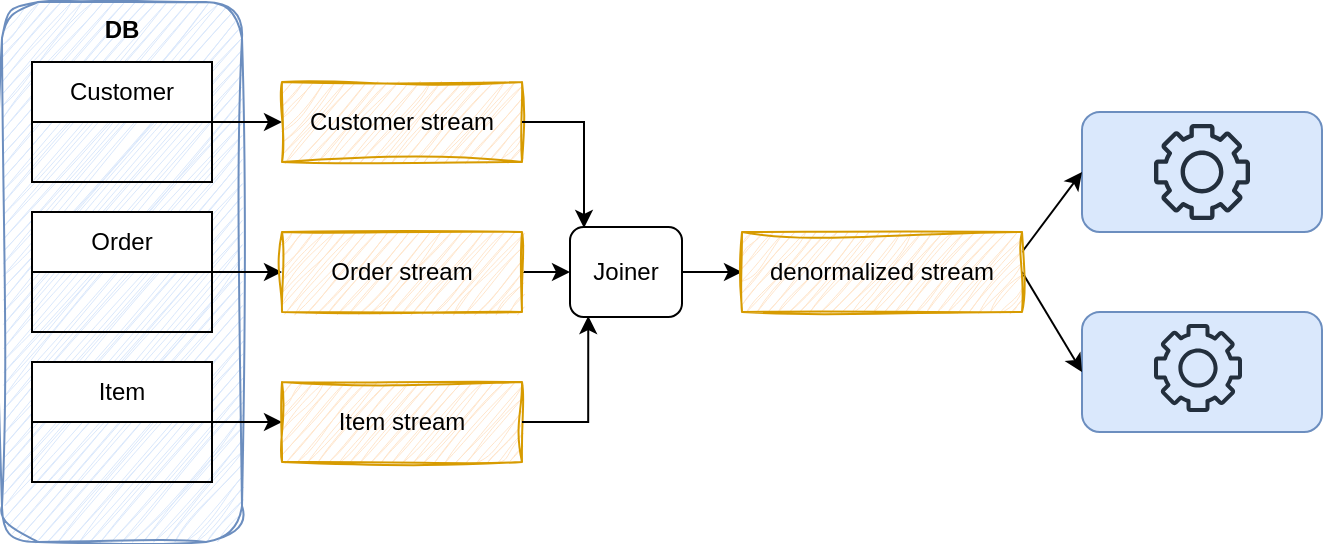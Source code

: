 <mxfile version="22.1.2" type="device">
  <diagram name="Side-1" id="it7j0e1uS_gIEpsHbDPY">
    <mxGraphModel dx="1034" dy="601" grid="1" gridSize="10" guides="1" tooltips="1" connect="1" arrows="1" fold="1" page="1" pageScale="1" pageWidth="827" pageHeight="1169" math="0" shadow="0">
      <root>
        <mxCell id="0" />
        <mxCell id="1" parent="0" />
        <mxCell id="0nTvyuUMKcApXJW5qEz0-1" value="DB" style="rounded=1;whiteSpace=wrap;html=1;verticalAlign=top;fontStyle=1;fillColor=#dae8fc;strokeColor=#6c8ebf;sketch=1;curveFitting=1;jiggle=2;" vertex="1" parent="1">
          <mxGeometry x="50" y="180" width="120" height="270" as="geometry" />
        </mxCell>
        <mxCell id="0nTvyuUMKcApXJW5qEz0-33" style="edgeStyle=orthogonalEdgeStyle;rounded=0;orthogonalLoop=1;jettySize=auto;html=1;exitX=1;exitY=0.5;exitDx=0;exitDy=0;entryX=0;entryY=0.5;entryDx=0;entryDy=0;" edge="1" parent="1" source="0nTvyuUMKcApXJW5qEz0-6" target="0nTvyuUMKcApXJW5qEz0-14">
          <mxGeometry relative="1" as="geometry" />
        </mxCell>
        <mxCell id="0nTvyuUMKcApXJW5qEz0-6" value="Order" style="swimlane;fontStyle=0;childLayout=stackLayout;horizontal=1;startSize=30;horizontalStack=0;resizeParent=1;resizeParentMax=0;resizeLast=0;collapsible=1;marginBottom=0;whiteSpace=wrap;html=1;" vertex="1" parent="1">
          <mxGeometry x="65" y="285" width="90" height="60" as="geometry" />
        </mxCell>
        <mxCell id="0nTvyuUMKcApXJW5qEz0-32" style="edgeStyle=orthogonalEdgeStyle;rounded=0;orthogonalLoop=1;jettySize=auto;html=1;exitX=1;exitY=0.5;exitDx=0;exitDy=0;entryX=0;entryY=0.5;entryDx=0;entryDy=0;" edge="1" parent="1" source="0nTvyuUMKcApXJW5qEz0-11" target="0nTvyuUMKcApXJW5qEz0-13">
          <mxGeometry relative="1" as="geometry" />
        </mxCell>
        <mxCell id="0nTvyuUMKcApXJW5qEz0-11" value="Customer" style="swimlane;fontStyle=0;childLayout=stackLayout;horizontal=1;startSize=30;horizontalStack=0;resizeParent=1;resizeParentMax=0;resizeLast=0;collapsible=1;marginBottom=0;whiteSpace=wrap;html=1;" vertex="1" parent="1">
          <mxGeometry x="65" y="210" width="90" height="60" as="geometry" />
        </mxCell>
        <mxCell id="0nTvyuUMKcApXJW5qEz0-34" style="edgeStyle=orthogonalEdgeStyle;rounded=0;orthogonalLoop=1;jettySize=auto;html=1;exitX=1;exitY=0.5;exitDx=0;exitDy=0;entryX=0;entryY=0.5;entryDx=0;entryDy=0;" edge="1" parent="1" source="0nTvyuUMKcApXJW5qEz0-12" target="0nTvyuUMKcApXJW5qEz0-15">
          <mxGeometry relative="1" as="geometry" />
        </mxCell>
        <mxCell id="0nTvyuUMKcApXJW5qEz0-12" value="Item" style="swimlane;fontStyle=0;childLayout=stackLayout;horizontal=1;startSize=30;horizontalStack=0;resizeParent=1;resizeParentMax=0;resizeLast=0;collapsible=1;marginBottom=0;whiteSpace=wrap;html=1;" vertex="1" parent="1">
          <mxGeometry x="65" y="360" width="90" height="60" as="geometry" />
        </mxCell>
        <mxCell id="0nTvyuUMKcApXJW5qEz0-13" value="Customer stream" style="rounded=0;whiteSpace=wrap;html=1;fillColor=#ffe6cc;strokeColor=#d79b00;sketch=1;curveFitting=1;jiggle=2;" vertex="1" parent="1">
          <mxGeometry x="190" y="220" width="120" height="40" as="geometry" />
        </mxCell>
        <mxCell id="0nTvyuUMKcApXJW5qEz0-40" style="edgeStyle=orthogonalEdgeStyle;rounded=0;orthogonalLoop=1;jettySize=auto;html=1;exitX=1;exitY=0.5;exitDx=0;exitDy=0;entryX=0;entryY=0.5;entryDx=0;entryDy=0;" edge="1" parent="1" source="0nTvyuUMKcApXJW5qEz0-14" target="0nTvyuUMKcApXJW5qEz0-37">
          <mxGeometry relative="1" as="geometry" />
        </mxCell>
        <mxCell id="0nTvyuUMKcApXJW5qEz0-14" value="Order stream" style="rounded=0;whiteSpace=wrap;html=1;fillColor=#ffe6cc;strokeColor=#d79b00;sketch=1;curveFitting=1;jiggle=2;" vertex="1" parent="1">
          <mxGeometry x="190" y="295" width="120" height="40" as="geometry" />
        </mxCell>
        <mxCell id="0nTvyuUMKcApXJW5qEz0-15" value="Item stream" style="rounded=0;whiteSpace=wrap;html=1;fillColor=#ffe6cc;strokeColor=#d79b00;sketch=1;curveFitting=1;jiggle=2;" vertex="1" parent="1">
          <mxGeometry x="190" y="370" width="120" height="40" as="geometry" />
        </mxCell>
        <mxCell id="0nTvyuUMKcApXJW5qEz0-16" value="" style="rounded=1;whiteSpace=wrap;html=1;fillColor=#dae8fc;strokeColor=#6c8ebf;" vertex="1" parent="1">
          <mxGeometry x="590" y="235" width="120" height="60" as="geometry" />
        </mxCell>
        <mxCell id="0nTvyuUMKcApXJW5qEz0-17" value="" style="sketch=0;outlineConnect=0;fontColor=#232F3E;gradientColor=none;fillColor=#232F3D;strokeColor=none;dashed=0;verticalLabelPosition=bottom;verticalAlign=top;align=center;html=1;fontSize=12;fontStyle=0;aspect=fixed;pointerEvents=1;shape=mxgraph.aws4.gear;" vertex="1" parent="1">
          <mxGeometry x="626" y="241" width="48" height="48" as="geometry" />
        </mxCell>
        <mxCell id="0nTvyuUMKcApXJW5qEz0-18" value="" style="rounded=1;whiteSpace=wrap;html=1;fillColor=#dae8fc;strokeColor=#6c8ebf;" vertex="1" parent="1">
          <mxGeometry x="590" y="335" width="120" height="60" as="geometry" />
        </mxCell>
        <mxCell id="0nTvyuUMKcApXJW5qEz0-19" value="" style="sketch=0;outlineConnect=0;fontColor=#232F3E;gradientColor=none;fillColor=#232F3D;strokeColor=none;dashed=0;verticalLabelPosition=bottom;verticalAlign=top;align=center;html=1;fontSize=12;fontStyle=0;aspect=fixed;pointerEvents=1;shape=mxgraph.aws4.gear;" vertex="1" parent="1">
          <mxGeometry x="626" y="341" width="44" height="44" as="geometry" />
        </mxCell>
        <mxCell id="0nTvyuUMKcApXJW5qEz0-45" style="edgeStyle=orthogonalEdgeStyle;rounded=0;orthogonalLoop=1;jettySize=auto;html=1;exitX=1;exitY=0.5;exitDx=0;exitDy=0;entryX=0;entryY=0.5;entryDx=0;entryDy=0;" edge="1" parent="1" source="0nTvyuUMKcApXJW5qEz0-37" target="0nTvyuUMKcApXJW5qEz0-43">
          <mxGeometry relative="1" as="geometry" />
        </mxCell>
        <mxCell id="0nTvyuUMKcApXJW5qEz0-37" value="Joiner" style="rounded=1;whiteSpace=wrap;html=1;" vertex="1" parent="1">
          <mxGeometry x="334" y="292.5" width="56" height="45" as="geometry" />
        </mxCell>
        <mxCell id="0nTvyuUMKcApXJW5qEz0-38" style="edgeStyle=orthogonalEdgeStyle;rounded=0;orthogonalLoop=1;jettySize=auto;html=1;exitX=1;exitY=0.5;exitDx=0;exitDy=0;entryX=0.125;entryY=0.011;entryDx=0;entryDy=0;entryPerimeter=0;" edge="1" parent="1" source="0nTvyuUMKcApXJW5qEz0-13" target="0nTvyuUMKcApXJW5qEz0-37">
          <mxGeometry relative="1" as="geometry" />
        </mxCell>
        <mxCell id="0nTvyuUMKcApXJW5qEz0-39" style="edgeStyle=orthogonalEdgeStyle;rounded=0;orthogonalLoop=1;jettySize=auto;html=1;exitX=1;exitY=0.5;exitDx=0;exitDy=0;entryX=0.163;entryY=0.989;entryDx=0;entryDy=0;entryPerimeter=0;" edge="1" parent="1" source="0nTvyuUMKcApXJW5qEz0-15" target="0nTvyuUMKcApXJW5qEz0-37">
          <mxGeometry relative="1" as="geometry" />
        </mxCell>
        <mxCell id="0nTvyuUMKcApXJW5qEz0-46" style="rounded=0;orthogonalLoop=1;jettySize=auto;html=1;exitX=1;exitY=0.25;exitDx=0;exitDy=0;entryX=0;entryY=0.5;entryDx=0;entryDy=0;" edge="1" parent="1" source="0nTvyuUMKcApXJW5qEz0-43" target="0nTvyuUMKcApXJW5qEz0-16">
          <mxGeometry relative="1" as="geometry" />
        </mxCell>
        <mxCell id="0nTvyuUMKcApXJW5qEz0-47" style="rounded=0;orthogonalLoop=1;jettySize=auto;html=1;exitX=1;exitY=0.5;exitDx=0;exitDy=0;entryX=0;entryY=0.5;entryDx=0;entryDy=0;" edge="1" parent="1" source="0nTvyuUMKcApXJW5qEz0-43" target="0nTvyuUMKcApXJW5qEz0-18">
          <mxGeometry relative="1" as="geometry" />
        </mxCell>
        <mxCell id="0nTvyuUMKcApXJW5qEz0-43" value="denormalized stream" style="rounded=0;whiteSpace=wrap;html=1;fillColor=#ffe6cc;strokeColor=#d79b00;sketch=1;curveFitting=1;jiggle=2;" vertex="1" parent="1">
          <mxGeometry x="420" y="295" width="140" height="40" as="geometry" />
        </mxCell>
      </root>
    </mxGraphModel>
  </diagram>
</mxfile>

